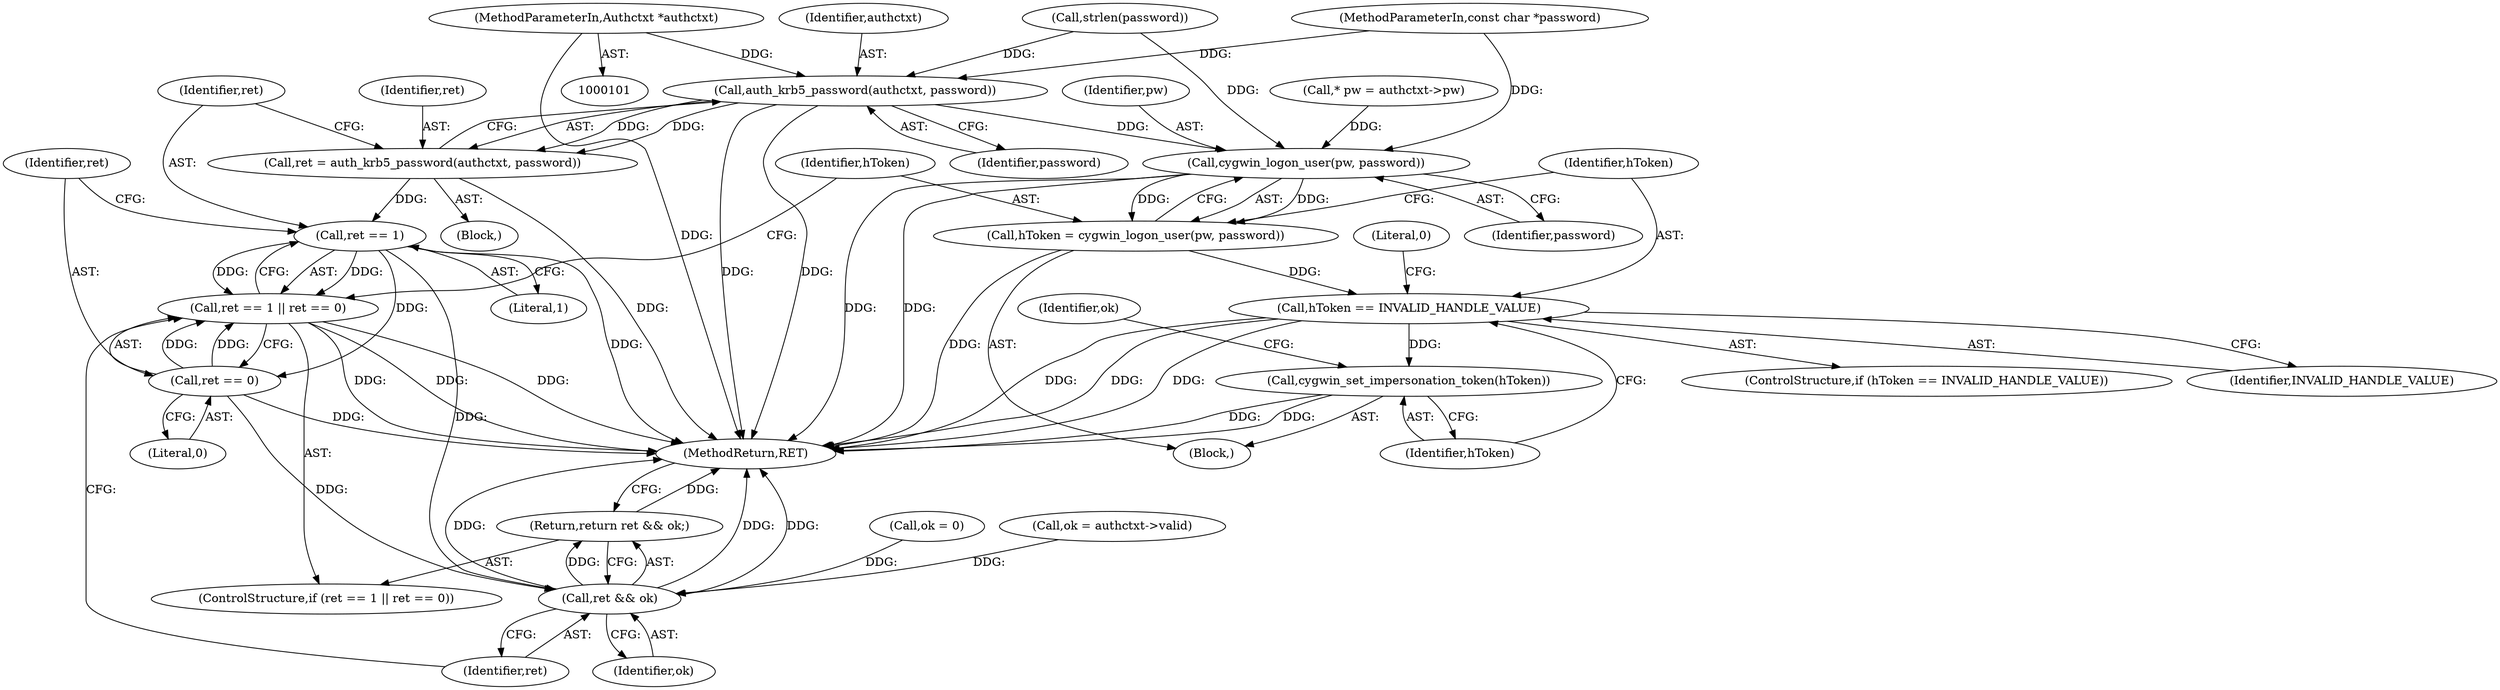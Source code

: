 digraph "0_openssh-portable_fcd135c9df440bcd2d5870405ad3311743d78d97@pointer" {
"1000102" [label="(MethodParameterIn,Authctxt *authctxt)"];
"1000167" [label="(Call,auth_krb5_password(authctxt, password))"];
"1000165" [label="(Call,ret = auth_krb5_password(authctxt, password))"];
"1000172" [label="(Call,ret == 1)"];
"1000171" [label="(Call,ret == 1 || ret == 0)"];
"1000175" [label="(Call,ret == 0)"];
"1000179" [label="(Call,ret && ok)"];
"1000178" [label="(Return,return ret && ok;)"];
"1000186" [label="(Call,cygwin_logon_user(pw, password))"];
"1000184" [label="(Call,hToken = cygwin_logon_user(pw, password))"];
"1000190" [label="(Call,hToken == INVALID_HANDLE_VALUE)"];
"1000195" [label="(Call,cygwin_set_impersonation_token(hToken))"];
"1000175" [label="(Call,ret == 0)"];
"1000186" [label="(Call,cygwin_logon_user(pw, password))"];
"1000180" [label="(Identifier,ret)"];
"1000141" [label="(Call,ok = 0)"];
"1000181" [label="(Identifier,ok)"];
"1000184" [label="(Call,hToken = cygwin_logon_user(pw, password))"];
"1000176" [label="(Identifier,ret)"];
"1000169" [label="(Identifier,password)"];
"1000191" [label="(Identifier,hToken)"];
"1000166" [label="(Identifier,ret)"];
"1000177" [label="(Literal,0)"];
"1000194" [label="(Literal,0)"];
"1000190" [label="(Call,hToken == INVALID_HANDLE_VALUE)"];
"1000102" [label="(MethodParameterIn,Authctxt *authctxt)"];
"1000103" [label="(MethodParameterIn,const char *password)"];
"1000174" [label="(Literal,1)"];
"1000165" [label="(Call,ret = auth_krb5_password(authctxt, password))"];
"1000171" [label="(Call,ret == 1 || ret == 0)"];
"1000185" [label="(Identifier,hToken)"];
"1000182" [label="(Block,)"];
"1000189" [label="(ControlStructure,if (hToken == INVALID_HANDLE_VALUE))"];
"1000173" [label="(Identifier,ret)"];
"1000167" [label="(Call,auth_krb5_password(authctxt, password))"];
"1000179" [label="(Call,ret && ok)"];
"1000198" [label="(Identifier,ok)"];
"1000195" [label="(Call,cygwin_set_impersonation_token(hToken))"];
"1000192" [label="(Identifier,INVALID_HANDLE_VALUE)"];
"1000238" [label="(MethodReturn,RET)"];
"1000170" [label="(ControlStructure,if (ret == 1 || ret == 0))"];
"1000113" [label="(Call,ok = authctxt->valid)"];
"1000178" [label="(Return,return ret && ok;)"];
"1000196" [label="(Identifier,hToken)"];
"1000106" [label="(Call,* pw = authctxt->pw)"];
"1000124" [label="(Call,strlen(password))"];
"1000187" [label="(Identifier,pw)"];
"1000168" [label="(Identifier,authctxt)"];
"1000188" [label="(Identifier,password)"];
"1000163" [label="(Block,)"];
"1000172" [label="(Call,ret == 1)"];
"1000102" -> "1000101"  [label="AST: "];
"1000102" -> "1000238"  [label="DDG: "];
"1000102" -> "1000167"  [label="DDG: "];
"1000167" -> "1000165"  [label="AST: "];
"1000167" -> "1000169"  [label="CFG: "];
"1000168" -> "1000167"  [label="AST: "];
"1000169" -> "1000167"  [label="AST: "];
"1000165" -> "1000167"  [label="CFG: "];
"1000167" -> "1000238"  [label="DDG: "];
"1000167" -> "1000238"  [label="DDG: "];
"1000167" -> "1000165"  [label="DDG: "];
"1000167" -> "1000165"  [label="DDG: "];
"1000124" -> "1000167"  [label="DDG: "];
"1000103" -> "1000167"  [label="DDG: "];
"1000167" -> "1000186"  [label="DDG: "];
"1000165" -> "1000163"  [label="AST: "];
"1000166" -> "1000165"  [label="AST: "];
"1000173" -> "1000165"  [label="CFG: "];
"1000165" -> "1000238"  [label="DDG: "];
"1000165" -> "1000172"  [label="DDG: "];
"1000172" -> "1000171"  [label="AST: "];
"1000172" -> "1000174"  [label="CFG: "];
"1000173" -> "1000172"  [label="AST: "];
"1000174" -> "1000172"  [label="AST: "];
"1000176" -> "1000172"  [label="CFG: "];
"1000171" -> "1000172"  [label="CFG: "];
"1000172" -> "1000238"  [label="DDG: "];
"1000172" -> "1000171"  [label="DDG: "];
"1000172" -> "1000171"  [label="DDG: "];
"1000172" -> "1000175"  [label="DDG: "];
"1000172" -> "1000179"  [label="DDG: "];
"1000171" -> "1000170"  [label="AST: "];
"1000171" -> "1000175"  [label="CFG: "];
"1000175" -> "1000171"  [label="AST: "];
"1000180" -> "1000171"  [label="CFG: "];
"1000185" -> "1000171"  [label="CFG: "];
"1000171" -> "1000238"  [label="DDG: "];
"1000171" -> "1000238"  [label="DDG: "];
"1000171" -> "1000238"  [label="DDG: "];
"1000175" -> "1000171"  [label="DDG: "];
"1000175" -> "1000171"  [label="DDG: "];
"1000175" -> "1000177"  [label="CFG: "];
"1000176" -> "1000175"  [label="AST: "];
"1000177" -> "1000175"  [label="AST: "];
"1000175" -> "1000238"  [label="DDG: "];
"1000175" -> "1000179"  [label="DDG: "];
"1000179" -> "1000178"  [label="AST: "];
"1000179" -> "1000180"  [label="CFG: "];
"1000179" -> "1000181"  [label="CFG: "];
"1000180" -> "1000179"  [label="AST: "];
"1000181" -> "1000179"  [label="AST: "];
"1000178" -> "1000179"  [label="CFG: "];
"1000179" -> "1000238"  [label="DDG: "];
"1000179" -> "1000238"  [label="DDG: "];
"1000179" -> "1000238"  [label="DDG: "];
"1000179" -> "1000178"  [label="DDG: "];
"1000141" -> "1000179"  [label="DDG: "];
"1000113" -> "1000179"  [label="DDG: "];
"1000178" -> "1000170"  [label="AST: "];
"1000238" -> "1000178"  [label="CFG: "];
"1000178" -> "1000238"  [label="DDG: "];
"1000186" -> "1000184"  [label="AST: "];
"1000186" -> "1000188"  [label="CFG: "];
"1000187" -> "1000186"  [label="AST: "];
"1000188" -> "1000186"  [label="AST: "];
"1000184" -> "1000186"  [label="CFG: "];
"1000186" -> "1000238"  [label="DDG: "];
"1000186" -> "1000238"  [label="DDG: "];
"1000186" -> "1000184"  [label="DDG: "];
"1000186" -> "1000184"  [label="DDG: "];
"1000106" -> "1000186"  [label="DDG: "];
"1000124" -> "1000186"  [label="DDG: "];
"1000103" -> "1000186"  [label="DDG: "];
"1000184" -> "1000182"  [label="AST: "];
"1000185" -> "1000184"  [label="AST: "];
"1000191" -> "1000184"  [label="CFG: "];
"1000184" -> "1000238"  [label="DDG: "];
"1000184" -> "1000190"  [label="DDG: "];
"1000190" -> "1000189"  [label="AST: "];
"1000190" -> "1000192"  [label="CFG: "];
"1000191" -> "1000190"  [label="AST: "];
"1000192" -> "1000190"  [label="AST: "];
"1000194" -> "1000190"  [label="CFG: "];
"1000196" -> "1000190"  [label="CFG: "];
"1000190" -> "1000238"  [label="DDG: "];
"1000190" -> "1000238"  [label="DDG: "];
"1000190" -> "1000238"  [label="DDG: "];
"1000190" -> "1000195"  [label="DDG: "];
"1000195" -> "1000182"  [label="AST: "];
"1000195" -> "1000196"  [label="CFG: "];
"1000196" -> "1000195"  [label="AST: "];
"1000198" -> "1000195"  [label="CFG: "];
"1000195" -> "1000238"  [label="DDG: "];
"1000195" -> "1000238"  [label="DDG: "];
}
